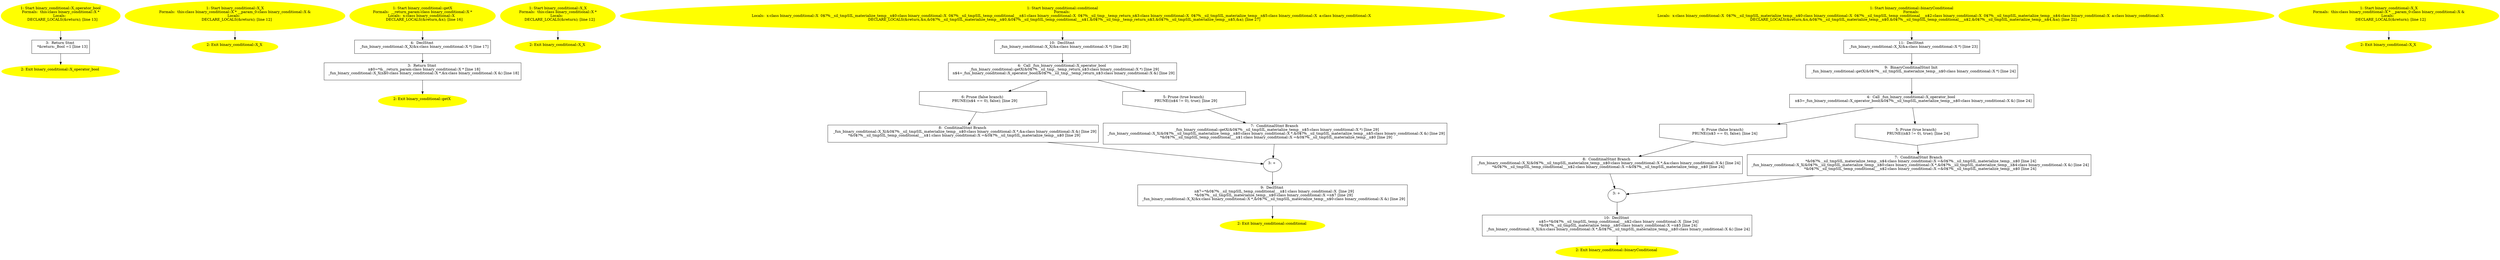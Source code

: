 /* @generated */
digraph iCFG {
"binary_conditional::X_operator_bool().26194e934cee38706ccb5138bd5b3320_3" [label="3:  Return Stmt \n   *&return:_Bool =1 [line 13]\n " shape="box"]
	

	 "binary_conditional::X_operator_bool().26194e934cee38706ccb5138bd5b3320_3" -> "binary_conditional::X_operator_bool().26194e934cee38706ccb5138bd5b3320_2" ;
"binary_conditional::X_operator_bool().26194e934cee38706ccb5138bd5b3320_2" [label="2: Exit binary_conditional::X_operator_bool \n  " color=yellow style=filled]
	

"binary_conditional::X_operator_bool().26194e934cee38706ccb5138bd5b3320_1" [label="1: Start binary_conditional::X_operator_bool\nFormals:  this:class binary_conditional::X *\nLocals:  \n   DECLARE_LOCALS(&return); [line 13]\n " color=yellow style=filled]
	

	 "binary_conditional::X_operator_bool().26194e934cee38706ccb5138bd5b3320_1" -> "binary_conditional::X_operator_bool().26194e934cee38706ccb5138bd5b3320_3" ;
"binary_conditional::X_X{_ZN18binary_conditional1XC1EOS0_}.4bd5b5f6d082e3a4895874a95aa2bc28_2" [label="2: Exit binary_conditional::X_X \n  " color=yellow style=filled]
	

"binary_conditional::X_X{_ZN18binary_conditional1XC1EOS0_}.4bd5b5f6d082e3a4895874a95aa2bc28_1" [label="1: Start binary_conditional::X_X\nFormals:  this:class binary_conditional::X * __param_0:class binary_conditional::X &\nLocals:  \n   DECLARE_LOCALS(&return); [line 12]\n " color=yellow style=filled]
	

	 "binary_conditional::X_X{_ZN18binary_conditional1XC1EOS0_}.4bd5b5f6d082e3a4895874a95aa2bc28_1" -> "binary_conditional::X_X{_ZN18binary_conditional1XC1EOS0_}.4bd5b5f6d082e3a4895874a95aa2bc28_2" ;
"binary_conditional::getX{d41d8cd98f00b204e9800998ecf8427e_ZN18binary_conditional4getXEv}.1a31099193fd0f833e07c4796d3b0f85_4" [label="4:  DeclStmt \n   _fun_binary_conditional::X_X(&x:class binary_conditional::X *) [line 17]\n " shape="box"]
	

	 "binary_conditional::getX{d41d8cd98f00b204e9800998ecf8427e_ZN18binary_conditional4getXEv}.1a31099193fd0f833e07c4796d3b0f85_4" -> "binary_conditional::getX{d41d8cd98f00b204e9800998ecf8427e_ZN18binary_conditional4getXEv}.1a31099193fd0f833e07c4796d3b0f85_3" ;
"binary_conditional::getX{d41d8cd98f00b204e9800998ecf8427e_ZN18binary_conditional4getXEv}.1a31099193fd0f833e07c4796d3b0f85_3" [label="3:  Return Stmt \n   n$0=*&__return_param:class binary_conditional::X * [line 18]\n  _fun_binary_conditional::X_X(n$0:class binary_conditional::X *,&x:class binary_conditional::X &) [line 18]\n " shape="box"]
	

	 "binary_conditional::getX{d41d8cd98f00b204e9800998ecf8427e_ZN18binary_conditional4getXEv}.1a31099193fd0f833e07c4796d3b0f85_3" -> "binary_conditional::getX{d41d8cd98f00b204e9800998ecf8427e_ZN18binary_conditional4getXEv}.1a31099193fd0f833e07c4796d3b0f85_2" ;
"binary_conditional::getX{d41d8cd98f00b204e9800998ecf8427e_ZN18binary_conditional4getXEv}.1a31099193fd0f833e07c4796d3b0f85_2" [label="2: Exit binary_conditional::getX \n  " color=yellow style=filled]
	

"binary_conditional::getX{d41d8cd98f00b204e9800998ecf8427e_ZN18binary_conditional4getXEv}.1a31099193fd0f833e07c4796d3b0f85_1" [label="1: Start binary_conditional::getX\nFormals:  __return_param:class binary_conditional::X *\nLocals:  x:class binary_conditional::X  \n   DECLARE_LOCALS(&return,&x); [line 16]\n " color=yellow style=filled]
	

	 "binary_conditional::getX{d41d8cd98f00b204e9800998ecf8427e_ZN18binary_conditional4getXEv}.1a31099193fd0f833e07c4796d3b0f85_1" -> "binary_conditional::getX{d41d8cd98f00b204e9800998ecf8427e_ZN18binary_conditional4getXEv}.1a31099193fd0f833e07c4796d3b0f85_4" ;
"binary_conditional::X_X{_ZN18binary_conditional1XC1Ev}.8b205ac1bfab1089a003718675527bf2_2" [label="2: Exit binary_conditional::X_X \n  " color=yellow style=filled]
	

"binary_conditional::X_X{_ZN18binary_conditional1XC1Ev}.8b205ac1bfab1089a003718675527bf2_1" [label="1: Start binary_conditional::X_X\nFormals:  this:class binary_conditional::X *\nLocals:  \n   DECLARE_LOCALS(&return); [line 12]\n " color=yellow style=filled]
	

	 "binary_conditional::X_X{_ZN18binary_conditional1XC1Ev}.8b205ac1bfab1089a003718675527bf2_1" -> "binary_conditional::X_X{_ZN18binary_conditional1XC1Ev}.8b205ac1bfab1089a003718675527bf2_2" ;
"binary_conditional::conditional{d41d8cd98f00b204e9800998ecf8427e_ZN18binary_conditional11conditional.f20f612a576bee7cbbfe5f189b8a4f86_10" [label="10:  DeclStmt \n   _fun_binary_conditional::X_X(&a:class binary_conditional::X *) [line 28]\n " shape="box"]
	

	 "binary_conditional::conditional{d41d8cd98f00b204e9800998ecf8427e_ZN18binary_conditional11conditional.f20f612a576bee7cbbfe5f189b8a4f86_10" -> "binary_conditional::conditional{d41d8cd98f00b204e9800998ecf8427e_ZN18binary_conditional11conditional.f20f612a576bee7cbbfe5f189b8a4f86_4" ;
"binary_conditional::conditional{d41d8cd98f00b204e9800998ecf8427e_ZN18binary_conditional11conditional.f20f612a576bee7cbbfe5f189b8a4f86_9" [label="9:  DeclStmt \n   n$7=*&0$?%__sil_tmpSIL_temp_conditional___n$1:class binary_conditional::X  [line 29]\n  *&0$?%__sil_tmpSIL_materialize_temp__n$0:class binary_conditional::X =n$7 [line 29]\n  _fun_binary_conditional::X_X(&x:class binary_conditional::X *,&0$?%__sil_tmpSIL_materialize_temp__n$0:class binary_conditional::X &) [line 29]\n " shape="box"]
	

	 "binary_conditional::conditional{d41d8cd98f00b204e9800998ecf8427e_ZN18binary_conditional11conditional.f20f612a576bee7cbbfe5f189b8a4f86_9" -> "binary_conditional::conditional{d41d8cd98f00b204e9800998ecf8427e_ZN18binary_conditional11conditional.f20f612a576bee7cbbfe5f189b8a4f86_2" ;
"binary_conditional::conditional{d41d8cd98f00b204e9800998ecf8427e_ZN18binary_conditional11conditional.f20f612a576bee7cbbfe5f189b8a4f86_8" [label="8:  ConditinalStmt Branch \n   _fun_binary_conditional::X_X(&0$?%__sil_tmpSIL_materialize_temp__n$0:class binary_conditional::X *,&a:class binary_conditional::X &) [line 29]\n  *&0$?%__sil_tmpSIL_temp_conditional___n$1:class binary_conditional::X =&0$?%__sil_tmpSIL_materialize_temp__n$0 [line 29]\n " shape="box"]
	

	 "binary_conditional::conditional{d41d8cd98f00b204e9800998ecf8427e_ZN18binary_conditional11conditional.f20f612a576bee7cbbfe5f189b8a4f86_8" -> "binary_conditional::conditional{d41d8cd98f00b204e9800998ecf8427e_ZN18binary_conditional11conditional.f20f612a576bee7cbbfe5f189b8a4f86_3" ;
"binary_conditional::conditional{d41d8cd98f00b204e9800998ecf8427e_ZN18binary_conditional11conditional.f20f612a576bee7cbbfe5f189b8a4f86_7" [label="7:  ConditinalStmt Branch \n   _fun_binary_conditional::getX(&0$?%__sil_tmpSIL_materialize_temp__n$5:class binary_conditional::X *) [line 29]\n  _fun_binary_conditional::X_X(&0$?%__sil_tmpSIL_materialize_temp__n$0:class binary_conditional::X *,&0$?%__sil_tmpSIL_materialize_temp__n$5:class binary_conditional::X &) [line 29]\n  *&0$?%__sil_tmpSIL_temp_conditional___n$1:class binary_conditional::X =&0$?%__sil_tmpSIL_materialize_temp__n$0 [line 29]\n " shape="box"]
	

	 "binary_conditional::conditional{d41d8cd98f00b204e9800998ecf8427e_ZN18binary_conditional11conditional.f20f612a576bee7cbbfe5f189b8a4f86_7" -> "binary_conditional::conditional{d41d8cd98f00b204e9800998ecf8427e_ZN18binary_conditional11conditional.f20f612a576bee7cbbfe5f189b8a4f86_3" ;
"binary_conditional::conditional{d41d8cd98f00b204e9800998ecf8427e_ZN18binary_conditional11conditional.f20f612a576bee7cbbfe5f189b8a4f86_6" [label="6: Prune (false branch) \n   PRUNE((n$4 == 0), false); [line 29]\n " shape="invhouse"]
	

	 "binary_conditional::conditional{d41d8cd98f00b204e9800998ecf8427e_ZN18binary_conditional11conditional.f20f612a576bee7cbbfe5f189b8a4f86_6" -> "binary_conditional::conditional{d41d8cd98f00b204e9800998ecf8427e_ZN18binary_conditional11conditional.f20f612a576bee7cbbfe5f189b8a4f86_8" ;
"binary_conditional::conditional{d41d8cd98f00b204e9800998ecf8427e_ZN18binary_conditional11conditional.f20f612a576bee7cbbfe5f189b8a4f86_5" [label="5: Prune (true branch) \n   PRUNE((n$4 != 0), true); [line 29]\n " shape="invhouse"]
	

	 "binary_conditional::conditional{d41d8cd98f00b204e9800998ecf8427e_ZN18binary_conditional11conditional.f20f612a576bee7cbbfe5f189b8a4f86_5" -> "binary_conditional::conditional{d41d8cd98f00b204e9800998ecf8427e_ZN18binary_conditional11conditional.f20f612a576bee7cbbfe5f189b8a4f86_7" ;
"binary_conditional::conditional{d41d8cd98f00b204e9800998ecf8427e_ZN18binary_conditional11conditional.f20f612a576bee7cbbfe5f189b8a4f86_4" [label="4:  Call _fun_binary_conditional::X_operator_bool \n   _fun_binary_conditional::getX(&0$?%__sil_tmp__temp_return_n$3:class binary_conditional::X *) [line 29]\n  n$4=_fun_binary_conditional::X_operator_bool(&0$?%__sil_tmp__temp_return_n$3:class binary_conditional::X &) [line 29]\n " shape="box"]
	

	 "binary_conditional::conditional{d41d8cd98f00b204e9800998ecf8427e_ZN18binary_conditional11conditional.f20f612a576bee7cbbfe5f189b8a4f86_4" -> "binary_conditional::conditional{d41d8cd98f00b204e9800998ecf8427e_ZN18binary_conditional11conditional.f20f612a576bee7cbbfe5f189b8a4f86_5" ;
	 "binary_conditional::conditional{d41d8cd98f00b204e9800998ecf8427e_ZN18binary_conditional11conditional.f20f612a576bee7cbbfe5f189b8a4f86_4" -> "binary_conditional::conditional{d41d8cd98f00b204e9800998ecf8427e_ZN18binary_conditional11conditional.f20f612a576bee7cbbfe5f189b8a4f86_6" ;
"binary_conditional::conditional{d41d8cd98f00b204e9800998ecf8427e_ZN18binary_conditional11conditional.f20f612a576bee7cbbfe5f189b8a4f86_3" [label="3: + \n  " ]
	

	 "binary_conditional::conditional{d41d8cd98f00b204e9800998ecf8427e_ZN18binary_conditional11conditional.f20f612a576bee7cbbfe5f189b8a4f86_3" -> "binary_conditional::conditional{d41d8cd98f00b204e9800998ecf8427e_ZN18binary_conditional11conditional.f20f612a576bee7cbbfe5f189b8a4f86_9" ;
"binary_conditional::conditional{d41d8cd98f00b204e9800998ecf8427e_ZN18binary_conditional11conditional.f20f612a576bee7cbbfe5f189b8a4f86_2" [label="2: Exit binary_conditional::conditional \n  " color=yellow style=filled]
	

"binary_conditional::conditional{d41d8cd98f00b204e9800998ecf8427e_ZN18binary_conditional11conditional.f20f612a576bee7cbbfe5f189b8a4f86_1" [label="1: Start binary_conditional::conditional\nFormals: \nLocals:  x:class binary_conditional::X  0$?%__sil_tmpSIL_materialize_temp__n$0:class binary_conditional::X  0$?%__sil_tmpSIL_temp_conditional___n$1:class binary_conditional::X  0$?%__sil_tmp__temp_return_n$3:class binary_conditional::X  0$?%__sil_tmpSIL_materialize_temp__n$5:class binary_conditional::X  a:class binary_conditional::X  \n   DECLARE_LOCALS(&return,&x,&0$?%__sil_tmpSIL_materialize_temp__n$0,&0$?%__sil_tmpSIL_temp_conditional___n$1,&0$?%__sil_tmp__temp_return_n$3,&0$?%__sil_tmpSIL_materialize_temp__n$5,&a); [line 27]\n " color=yellow style=filled]
	

	 "binary_conditional::conditional{d41d8cd98f00b204e9800998ecf8427e_ZN18binary_conditional11conditional.f20f612a576bee7cbbfe5f189b8a4f86_1" -> "binary_conditional::conditional{d41d8cd98f00b204e9800998ecf8427e_ZN18binary_conditional11conditional.f20f612a576bee7cbbfe5f189b8a4f86_10" ;
"binary_conditional::binaryConditional{d41d8cd98f00b204e9800998ecf8427e_ZN18binary_conditional17binar.09917000e376be5dfbf0e2b7b90db84c_11" [label="11:  DeclStmt \n   _fun_binary_conditional::X_X(&a:class binary_conditional::X *) [line 23]\n " shape="box"]
	

	 "binary_conditional::binaryConditional{d41d8cd98f00b204e9800998ecf8427e_ZN18binary_conditional17binar.09917000e376be5dfbf0e2b7b90db84c_11" -> "binary_conditional::binaryConditional{d41d8cd98f00b204e9800998ecf8427e_ZN18binary_conditional17binar.09917000e376be5dfbf0e2b7b90db84c_9" ;
"binary_conditional::binaryConditional{d41d8cd98f00b204e9800998ecf8427e_ZN18binary_conditional17binar.09917000e376be5dfbf0e2b7b90db84c_10" [label="10:  DeclStmt \n   n$5=*&0$?%__sil_tmpSIL_temp_conditional___n$2:class binary_conditional::X  [line 24]\n  *&0$?%__sil_tmpSIL_materialize_temp__n$0:class binary_conditional::X =n$5 [line 24]\n  _fun_binary_conditional::X_X(&x:class binary_conditional::X *,&0$?%__sil_tmpSIL_materialize_temp__n$0:class binary_conditional::X &) [line 24]\n " shape="box"]
	

	 "binary_conditional::binaryConditional{d41d8cd98f00b204e9800998ecf8427e_ZN18binary_conditional17binar.09917000e376be5dfbf0e2b7b90db84c_10" -> "binary_conditional::binaryConditional{d41d8cd98f00b204e9800998ecf8427e_ZN18binary_conditional17binar.09917000e376be5dfbf0e2b7b90db84c_2" ;
"binary_conditional::binaryConditional{d41d8cd98f00b204e9800998ecf8427e_ZN18binary_conditional17binar.09917000e376be5dfbf0e2b7b90db84c_9" [label="9:  BinaryConditinalStmt Init \n   _fun_binary_conditional::getX(&0$?%__sil_tmpSIL_materialize_temp__n$0:class binary_conditional::X *) [line 24]\n " shape="box"]
	

	 "binary_conditional::binaryConditional{d41d8cd98f00b204e9800998ecf8427e_ZN18binary_conditional17binar.09917000e376be5dfbf0e2b7b90db84c_9" -> "binary_conditional::binaryConditional{d41d8cd98f00b204e9800998ecf8427e_ZN18binary_conditional17binar.09917000e376be5dfbf0e2b7b90db84c_4" ;
"binary_conditional::binaryConditional{d41d8cd98f00b204e9800998ecf8427e_ZN18binary_conditional17binar.09917000e376be5dfbf0e2b7b90db84c_8" [label="8:  ConditinalStmt Branch \n   _fun_binary_conditional::X_X(&0$?%__sil_tmpSIL_materialize_temp__n$0:class binary_conditional::X *,&a:class binary_conditional::X &) [line 24]\n  *&0$?%__sil_tmpSIL_temp_conditional___n$2:class binary_conditional::X =&0$?%__sil_tmpSIL_materialize_temp__n$0 [line 24]\n " shape="box"]
	

	 "binary_conditional::binaryConditional{d41d8cd98f00b204e9800998ecf8427e_ZN18binary_conditional17binar.09917000e376be5dfbf0e2b7b90db84c_8" -> "binary_conditional::binaryConditional{d41d8cd98f00b204e9800998ecf8427e_ZN18binary_conditional17binar.09917000e376be5dfbf0e2b7b90db84c_3" ;
"binary_conditional::binaryConditional{d41d8cd98f00b204e9800998ecf8427e_ZN18binary_conditional17binar.09917000e376be5dfbf0e2b7b90db84c_7" [label="7:  ConditinalStmt Branch \n   *&0$?%__sil_tmpSIL_materialize_temp__n$4:class binary_conditional::X =&0$?%__sil_tmpSIL_materialize_temp__n$0 [line 24]\n  _fun_binary_conditional::X_X(&0$?%__sil_tmpSIL_materialize_temp__n$0:class binary_conditional::X *,&0$?%__sil_tmpSIL_materialize_temp__n$4:class binary_conditional::X &) [line 24]\n  *&0$?%__sil_tmpSIL_temp_conditional___n$2:class binary_conditional::X =&0$?%__sil_tmpSIL_materialize_temp__n$0 [line 24]\n " shape="box"]
	

	 "binary_conditional::binaryConditional{d41d8cd98f00b204e9800998ecf8427e_ZN18binary_conditional17binar.09917000e376be5dfbf0e2b7b90db84c_7" -> "binary_conditional::binaryConditional{d41d8cd98f00b204e9800998ecf8427e_ZN18binary_conditional17binar.09917000e376be5dfbf0e2b7b90db84c_3" ;
"binary_conditional::binaryConditional{d41d8cd98f00b204e9800998ecf8427e_ZN18binary_conditional17binar.09917000e376be5dfbf0e2b7b90db84c_6" [label="6: Prune (false branch) \n   PRUNE((n$3 == 0), false); [line 24]\n " shape="invhouse"]
	

	 "binary_conditional::binaryConditional{d41d8cd98f00b204e9800998ecf8427e_ZN18binary_conditional17binar.09917000e376be5dfbf0e2b7b90db84c_6" -> "binary_conditional::binaryConditional{d41d8cd98f00b204e9800998ecf8427e_ZN18binary_conditional17binar.09917000e376be5dfbf0e2b7b90db84c_8" ;
"binary_conditional::binaryConditional{d41d8cd98f00b204e9800998ecf8427e_ZN18binary_conditional17binar.09917000e376be5dfbf0e2b7b90db84c_5" [label="5: Prune (true branch) \n   PRUNE((n$3 != 0), true); [line 24]\n " shape="invhouse"]
	

	 "binary_conditional::binaryConditional{d41d8cd98f00b204e9800998ecf8427e_ZN18binary_conditional17binar.09917000e376be5dfbf0e2b7b90db84c_5" -> "binary_conditional::binaryConditional{d41d8cd98f00b204e9800998ecf8427e_ZN18binary_conditional17binar.09917000e376be5dfbf0e2b7b90db84c_7" ;
"binary_conditional::binaryConditional{d41d8cd98f00b204e9800998ecf8427e_ZN18binary_conditional17binar.09917000e376be5dfbf0e2b7b90db84c_4" [label="4:  Call _fun_binary_conditional::X_operator_bool \n   n$3=_fun_binary_conditional::X_operator_bool(&0$?%__sil_tmpSIL_materialize_temp__n$0:class binary_conditional::X &) [line 24]\n " shape="box"]
	

	 "binary_conditional::binaryConditional{d41d8cd98f00b204e9800998ecf8427e_ZN18binary_conditional17binar.09917000e376be5dfbf0e2b7b90db84c_4" -> "binary_conditional::binaryConditional{d41d8cd98f00b204e9800998ecf8427e_ZN18binary_conditional17binar.09917000e376be5dfbf0e2b7b90db84c_5" ;
	 "binary_conditional::binaryConditional{d41d8cd98f00b204e9800998ecf8427e_ZN18binary_conditional17binar.09917000e376be5dfbf0e2b7b90db84c_4" -> "binary_conditional::binaryConditional{d41d8cd98f00b204e9800998ecf8427e_ZN18binary_conditional17binar.09917000e376be5dfbf0e2b7b90db84c_6" ;
"binary_conditional::binaryConditional{d41d8cd98f00b204e9800998ecf8427e_ZN18binary_conditional17binar.09917000e376be5dfbf0e2b7b90db84c_3" [label="3: + \n  " ]
	

	 "binary_conditional::binaryConditional{d41d8cd98f00b204e9800998ecf8427e_ZN18binary_conditional17binar.09917000e376be5dfbf0e2b7b90db84c_3" -> "binary_conditional::binaryConditional{d41d8cd98f00b204e9800998ecf8427e_ZN18binary_conditional17binar.09917000e376be5dfbf0e2b7b90db84c_10" ;
"binary_conditional::binaryConditional{d41d8cd98f00b204e9800998ecf8427e_ZN18binary_conditional17binar.09917000e376be5dfbf0e2b7b90db84c_2" [label="2: Exit binary_conditional::binaryConditional \n  " color=yellow style=filled]
	

"binary_conditional::binaryConditional{d41d8cd98f00b204e9800998ecf8427e_ZN18binary_conditional17binar.09917000e376be5dfbf0e2b7b90db84c_1" [label="1: Start binary_conditional::binaryConditional\nFormals: \nLocals:  x:class binary_conditional::X  0$?%__sil_tmpSIL_materialize_temp__n$0:class binary_conditional::X  0$?%__sil_tmpSIL_temp_conditional___n$2:class binary_conditional::X  0$?%__sil_tmpSIL_materialize_temp__n$4:class binary_conditional::X  a:class binary_conditional::X  \n   DECLARE_LOCALS(&return,&x,&0$?%__sil_tmpSIL_materialize_temp__n$0,&0$?%__sil_tmpSIL_temp_conditional___n$2,&0$?%__sil_tmpSIL_materialize_temp__n$4,&a); [line 22]\n " color=yellow style=filled]
	

	 "binary_conditional::binaryConditional{d41d8cd98f00b204e9800998ecf8427e_ZN18binary_conditional17binar.09917000e376be5dfbf0e2b7b90db84c_1" -> "binary_conditional::binaryConditional{d41d8cd98f00b204e9800998ecf8427e_ZN18binary_conditional17binar.09917000e376be5dfbf0e2b7b90db84c_11" ;
"binary_conditional::X_X{_ZN18binary_conditional1XC1ERKS0_}.0e1cd4b0d7172e9f75221a1b50d4832a_2" [label="2: Exit binary_conditional::X_X \n  " color=yellow style=filled]
	

"binary_conditional::X_X{_ZN18binary_conditional1XC1ERKS0_}.0e1cd4b0d7172e9f75221a1b50d4832a_1" [label="1: Start binary_conditional::X_X\nFormals:  this:class binary_conditional::X * __param_0:class binary_conditional::X &\nLocals:  \n   DECLARE_LOCALS(&return); [line 12]\n " color=yellow style=filled]
	

	 "binary_conditional::X_X{_ZN18binary_conditional1XC1ERKS0_}.0e1cd4b0d7172e9f75221a1b50d4832a_1" -> "binary_conditional::X_X{_ZN18binary_conditional1XC1ERKS0_}.0e1cd4b0d7172e9f75221a1b50d4832a_2" ;
}

